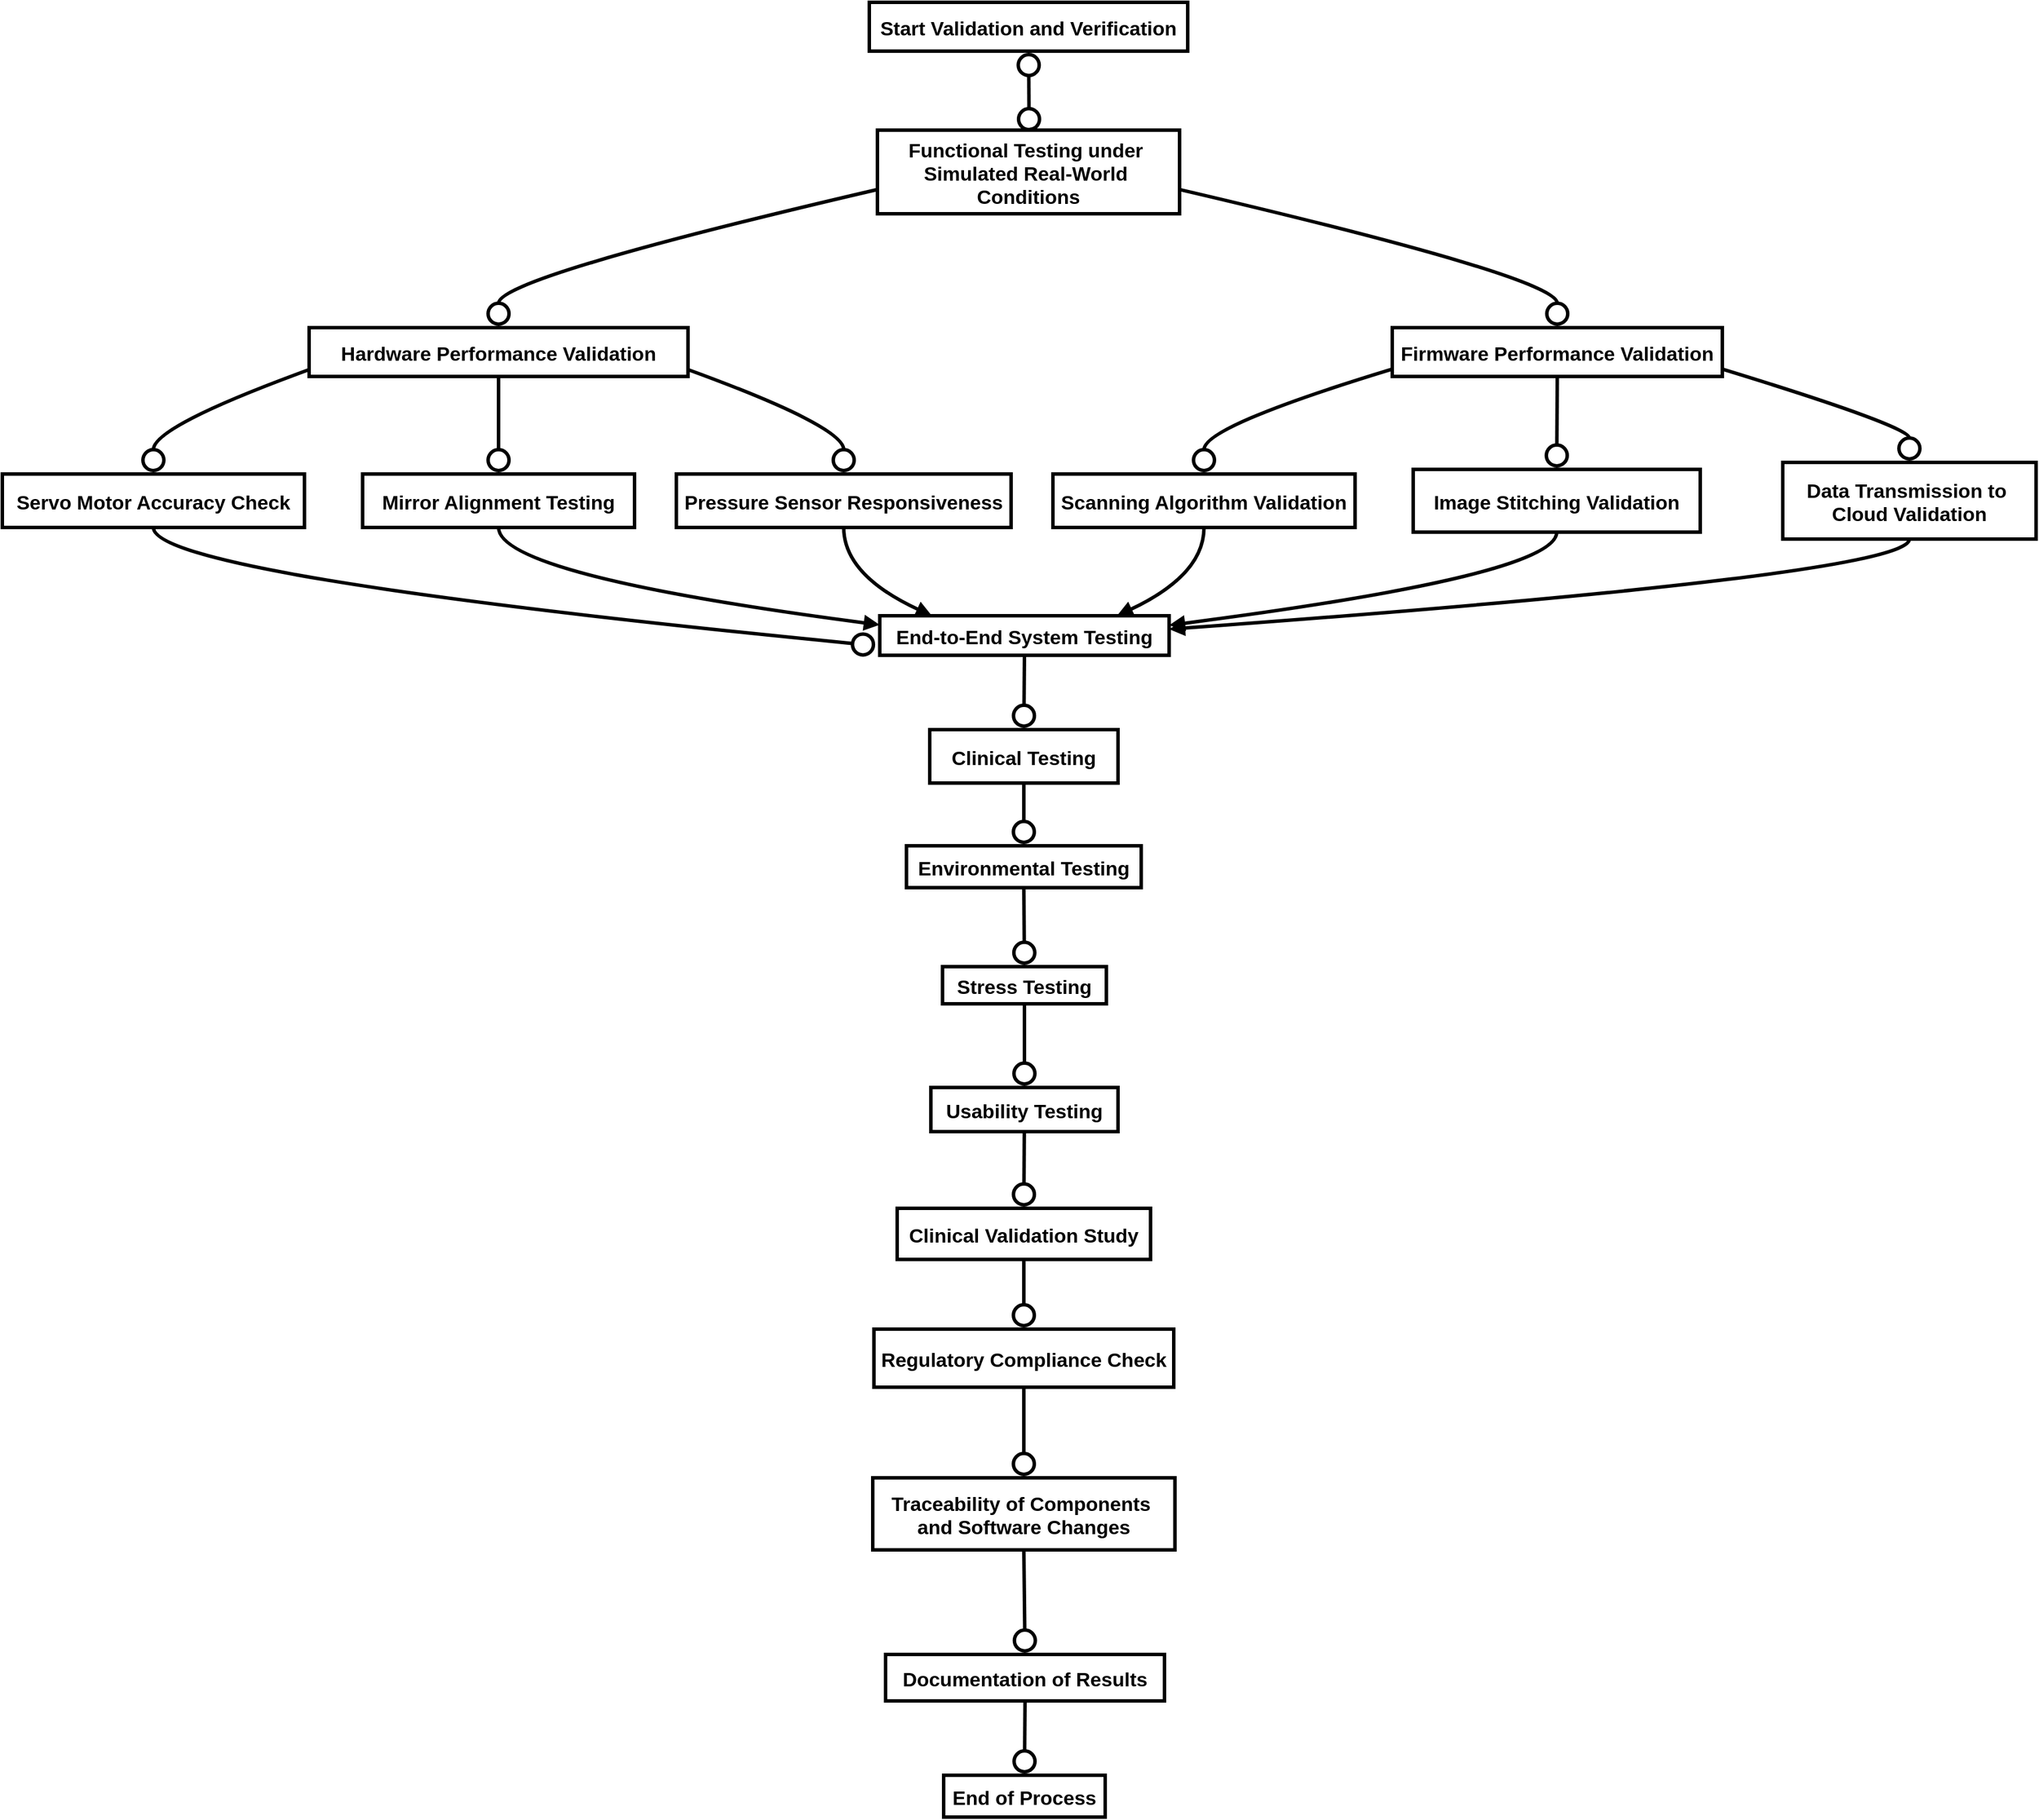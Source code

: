 <mxfile version="26.0.4">
  <diagram name="Page-1" id="9_S4-oZMPIDF2kMcaeqE">
    <mxGraphModel dx="2018" dy="1138" grid="1" gridSize="10" guides="1" tooltips="1" connect="1" arrows="1" fold="1" page="1" pageScale="1" pageWidth="850" pageHeight="1100" math="0" shadow="0">
      <root>
        <mxCell id="0" />
        <mxCell id="1" parent="0" />
        <mxCell id="RaB8Zx3YZueJD3Fqz5m5-1" value="Start Validation and Verification" style="fillColor=none;strokeColor=default;strokeWidth=3;fontSize=17;fontStyle=1" vertex="1" parent="1">
          <mxGeometry x="766" y="38" width="274" height="42" as="geometry" />
        </mxCell>
        <mxCell id="RaB8Zx3YZueJD3Fqz5m5-2" value="Functional Testing under &#xa;Simulated Real-World &#xa;Conditions" style="fillColor=none;strokeColor=default;strokeWidth=3;fontSize=17;fontStyle=1" vertex="1" parent="1">
          <mxGeometry x="773" y="148" width="260" height="72" as="geometry" />
        </mxCell>
        <mxCell id="RaB8Zx3YZueJD3Fqz5m5-3" value="Hardware Performance Validation" style="fillColor=none;strokeColor=default;strokeWidth=3;fontSize=17;fontStyle=1" vertex="1" parent="1">
          <mxGeometry x="284" y="318" width="326" height="42" as="geometry" />
        </mxCell>
        <mxCell id="RaB8Zx3YZueJD3Fqz5m5-4" value="Firmware Performance Validation" style="fillColor=none;strokeColor=default;strokeWidth=3;fontSize=17;fontStyle=1" vertex="1" parent="1">
          <mxGeometry x="1216" y="318" width="284" height="42" as="geometry" />
        </mxCell>
        <mxCell id="RaB8Zx3YZueJD3Fqz5m5-5" value="Servo Motor Accuracy Check" style="fillColor=none;strokeColor=default;strokeWidth=3;fontSize=17;fontStyle=1" vertex="1" parent="1">
          <mxGeometry x="20" y="444" width="260" height="46" as="geometry" />
        </mxCell>
        <mxCell id="RaB8Zx3YZueJD3Fqz5m5-6" value="Mirror Alignment Testing" style="fillColor=none;strokeColor=default;strokeWidth=3;fontSize=17;fontStyle=1" vertex="1" parent="1">
          <mxGeometry x="330" y="444" width="234" height="46" as="geometry" />
        </mxCell>
        <mxCell id="RaB8Zx3YZueJD3Fqz5m5-7" value="Pressure Sensor Responsiveness" style="fillColor=none;strokeColor=default;strokeWidth=3;fontSize=17;fontStyle=1" vertex="1" parent="1">
          <mxGeometry x="600" y="444" width="288" height="46" as="geometry" />
        </mxCell>
        <mxCell id="RaB8Zx3YZueJD3Fqz5m5-8" value="Scanning Algorithm Validation" style="fillColor=none;strokeColor=default;strokeWidth=3;fontSize=17;fontStyle=1" vertex="1" parent="1">
          <mxGeometry x="924" y="444" width="260" height="46" as="geometry" />
        </mxCell>
        <mxCell id="RaB8Zx3YZueJD3Fqz5m5-9" value="Image Stitching Validation" style="fillColor=none;strokeColor=default;strokeWidth=3;fontSize=17;fontStyle=1" vertex="1" parent="1">
          <mxGeometry x="1234" y="440" width="247" height="54" as="geometry" />
        </mxCell>
        <mxCell id="RaB8Zx3YZueJD3Fqz5m5-10" value="Data Transmission to &#xa;Cloud Validation" style="fillColor=none;strokeColor=default;strokeWidth=3;fontSize=17;fontStyle=1" vertex="1" parent="1">
          <mxGeometry x="1552" y="434" width="218" height="66" as="geometry" />
        </mxCell>
        <mxCell id="RaB8Zx3YZueJD3Fqz5m5-11" value="End-to-End System Testing" style="fillColor=none;strokeColor=default;strokeWidth=3;fontSize=17;fontStyle=1" vertex="1" parent="1">
          <mxGeometry x="775" y="566" width="249" height="34" as="geometry" />
        </mxCell>
        <mxCell id="RaB8Zx3YZueJD3Fqz5m5-12" value="Clinical Testing" style="fillColor=none;strokeColor=default;strokeWidth=3;fontSize=17;fontStyle=1" vertex="1" parent="1">
          <mxGeometry x="818" y="664" width="162" height="46" as="geometry" />
        </mxCell>
        <mxCell id="RaB8Zx3YZueJD3Fqz5m5-13" value="Environmental Testing" style="fillColor=none;strokeColor=default;strokeWidth=3;fontSize=17;fontStyle=1" vertex="1" parent="1">
          <mxGeometry x="798" y="764" width="202" height="36" as="geometry" />
        </mxCell>
        <mxCell id="RaB8Zx3YZueJD3Fqz5m5-14" value="Stress Testing" style="fillColor=none;strokeColor=default;strokeWidth=3;fontSize=17;fontStyle=1" vertex="1" parent="1">
          <mxGeometry x="829" y="868" width="141" height="32" as="geometry" />
        </mxCell>
        <mxCell id="RaB8Zx3YZueJD3Fqz5m5-15" value="Usability Testing" style="fillColor=none;strokeColor=default;strokeWidth=3;fontSize=17;fontStyle=1" vertex="1" parent="1">
          <mxGeometry x="819" y="972" width="161" height="38" as="geometry" />
        </mxCell>
        <mxCell id="RaB8Zx3YZueJD3Fqz5m5-16" value="Clinical Validation Study" style="fillColor=none;strokeColor=default;strokeWidth=3;fontSize=17;fontStyle=1" vertex="1" parent="1">
          <mxGeometry x="790" y="1076" width="218" height="44" as="geometry" />
        </mxCell>
        <mxCell id="RaB8Zx3YZueJD3Fqz5m5-17" value="Regulatory Compliance Check" style="fillColor=none;strokeColor=default;strokeWidth=3;fontSize=17;fontStyle=1" vertex="1" parent="1">
          <mxGeometry x="770" y="1180" width="258" height="50" as="geometry" />
        </mxCell>
        <mxCell id="RaB8Zx3YZueJD3Fqz5m5-18" value="Traceability of Components &#xa;and Software Changes" style="fillColor=none;strokeColor=default;strokeWidth=3;fontSize=17;fontStyle=1" vertex="1" parent="1">
          <mxGeometry x="769" y="1308" width="260" height="62" as="geometry" />
        </mxCell>
        <mxCell id="RaB8Zx3YZueJD3Fqz5m5-19" value="Documentation of Results" style="fillColor=none;strokeColor=default;strokeWidth=3;fontSize=17;fontStyle=1" vertex="1" parent="1">
          <mxGeometry x="780" y="1460" width="240" height="40" as="geometry" />
        </mxCell>
        <mxCell id="RaB8Zx3YZueJD3Fqz5m5-20" value="End of Process" style="fillColor=none;strokeColor=default;strokeWidth=3;fontSize=17;fontStyle=1" vertex="1" parent="1">
          <mxGeometry x="830" y="1564" width="139" height="36" as="geometry" />
        </mxCell>
        <mxCell id="RaB8Zx3YZueJD3Fqz5m5-21" value="" style="curved=1;startArrow=circle;startFill=0;endArrow=circle;endFill=0;rounded=0;strokeColor=default;strokeWidth=3;fontSize=17;entryX=0.502;entryY=0.035;entryDx=0;entryDy=0;entryPerimeter=0;fontStyle=1" edge="1" parent="1" source="RaB8Zx3YZueJD3Fqz5m5-1" target="RaB8Zx3YZueJD3Fqz5m5-2">
          <mxGeometry relative="1" as="geometry">
            <Array as="points" />
            <mxPoint x="902.85" y="97.998" as="sourcePoint" />
            <mxPoint x="902.85" y="145.97" as="targetPoint" />
          </mxGeometry>
        </mxCell>
        <mxCell id="RaB8Zx3YZueJD3Fqz5m5-22" value="" style="curved=1;startArrow=none;endArrow=circle;endFill=0;exitX=0;exitY=0.71;entryX=0.5;entryY=0;rounded=0;strokeColor=default;strokeWidth=3;fontSize=17;fontStyle=1" edge="1" parent="1" source="RaB8Zx3YZueJD3Fqz5m5-2" target="RaB8Zx3YZueJD3Fqz5m5-3">
          <mxGeometry relative="1" as="geometry">
            <Array as="points">
              <mxPoint x="447" y="275" />
            </Array>
          </mxGeometry>
        </mxCell>
        <mxCell id="RaB8Zx3YZueJD3Fqz5m5-23" value="" style="curved=1;startArrow=none;endArrow=circle;endFill=0;exitX=1;exitY=0.71;entryX=0.5;entryY=0;rounded=0;strokeColor=default;strokeWidth=3;fontSize=17;fontStyle=1" edge="1" parent="1" source="RaB8Zx3YZueJD3Fqz5m5-2" target="RaB8Zx3YZueJD3Fqz5m5-4">
          <mxGeometry relative="1" as="geometry">
            <Array as="points">
              <mxPoint x="1358" y="275" />
            </Array>
          </mxGeometry>
        </mxCell>
        <mxCell id="RaB8Zx3YZueJD3Fqz5m5-24" value="" style="curved=1;startArrow=none;endArrow=circle;endFill=0;exitX=0;exitY=0.86;entryX=0.5;entryY=0;rounded=0;strokeColor=default;strokeWidth=3;fontSize=17;fontStyle=1" edge="1" parent="1" source="RaB8Zx3YZueJD3Fqz5m5-3" target="RaB8Zx3YZueJD3Fqz5m5-5">
          <mxGeometry relative="1" as="geometry">
            <Array as="points">
              <mxPoint x="150" y="403" />
            </Array>
          </mxGeometry>
        </mxCell>
        <mxCell id="RaB8Zx3YZueJD3Fqz5m5-25" value="" style="curved=1;startArrow=none;endArrow=circle;endFill=0;exitX=0.5;exitY=1;entryX=0.5;entryY=0;rounded=0;strokeColor=default;strokeWidth=3;fontSize=17;fontStyle=1" edge="1" parent="1" source="RaB8Zx3YZueJD3Fqz5m5-3" target="RaB8Zx3YZueJD3Fqz5m5-6">
          <mxGeometry relative="1" as="geometry">
            <Array as="points" />
          </mxGeometry>
        </mxCell>
        <mxCell id="RaB8Zx3YZueJD3Fqz5m5-26" value="" style="curved=1;startArrow=none;endArrow=circle;endFill=0;exitX=1;exitY=0.86;entryX=0.5;entryY=0;rounded=0;strokeColor=default;strokeWidth=3;fontSize=17;fontStyle=1" edge="1" parent="1" source="RaB8Zx3YZueJD3Fqz5m5-3" target="RaB8Zx3YZueJD3Fqz5m5-7">
          <mxGeometry relative="1" as="geometry">
            <Array as="points">
              <mxPoint x="744" y="403" />
            </Array>
          </mxGeometry>
        </mxCell>
        <mxCell id="RaB8Zx3YZueJD3Fqz5m5-27" value="" style="curved=1;startArrow=none;endArrow=circle;endFill=0;exitX=0;exitY=0.85;entryX=0.5;entryY=0;rounded=0;strokeColor=default;strokeWidth=3;fontSize=17;fontStyle=1" edge="1" parent="1" source="RaB8Zx3YZueJD3Fqz5m5-4" target="RaB8Zx3YZueJD3Fqz5m5-8">
          <mxGeometry relative="1" as="geometry">
            <Array as="points">
              <mxPoint x="1054" y="403" />
            </Array>
          </mxGeometry>
        </mxCell>
        <mxCell id="RaB8Zx3YZueJD3Fqz5m5-28" value="" style="curved=1;startArrow=none;endArrow=circle;endFill=0;exitX=0.5;exitY=1;entryX=0.5;entryY=0;rounded=0;strokeColor=default;strokeWidth=3;fontSize=17;fontStyle=1" edge="1" parent="1" source="RaB8Zx3YZueJD3Fqz5m5-4" target="RaB8Zx3YZueJD3Fqz5m5-9">
          <mxGeometry relative="1" as="geometry">
            <Array as="points" />
          </mxGeometry>
        </mxCell>
        <mxCell id="RaB8Zx3YZueJD3Fqz5m5-29" value="" style="curved=1;startArrow=none;endArrow=circle;endFill=0;exitX=1;exitY=0.85;entryX=0.5;entryY=0;rounded=0;strokeColor=default;strokeWidth=3;fontSize=17;fontStyle=1" edge="1" parent="1" source="RaB8Zx3YZueJD3Fqz5m5-4" target="RaB8Zx3YZueJD3Fqz5m5-10">
          <mxGeometry relative="1" as="geometry">
            <Array as="points">
              <mxPoint x="1661" y="403" />
            </Array>
          </mxGeometry>
        </mxCell>
        <mxCell id="RaB8Zx3YZueJD3Fqz5m5-30" value="" style="curved=1;startArrow=none;endArrow=circle;endFill=0;exitX=0.5;exitY=1;entryX=-0.01;entryY=0.761;rounded=0;strokeColor=default;strokeWidth=3;fontSize=17;fontStyle=1;entryDx=0;entryDy=0;entryPerimeter=0;" edge="1" parent="1" source="RaB8Zx3YZueJD3Fqz5m5-5" target="RaB8Zx3YZueJD3Fqz5m5-11">
          <mxGeometry relative="1" as="geometry">
            <Array as="points">
              <mxPoint x="150" y="531" />
            </Array>
          </mxGeometry>
        </mxCell>
        <mxCell id="RaB8Zx3YZueJD3Fqz5m5-31" value="" style="curved=1;startArrow=none;endArrow=block;exitX=0.5;exitY=1;entryX=0;entryY=0.23;rounded=0;strokeColor=default;strokeWidth=3;fontSize=17;fontStyle=1" edge="1" parent="1" source="RaB8Zx3YZueJD3Fqz5m5-6" target="RaB8Zx3YZueJD3Fqz5m5-11">
          <mxGeometry relative="1" as="geometry">
            <Array as="points">
              <mxPoint x="447" y="531" />
            </Array>
          </mxGeometry>
        </mxCell>
        <mxCell id="RaB8Zx3YZueJD3Fqz5m5-32" value="" style="curved=1;startArrow=none;endArrow=block;exitX=0.5;exitY=1;entryX=0.18;entryY=0;rounded=0;strokeColor=default;strokeWidth=3;fontSize=17;fontStyle=1" edge="1" parent="1" source="RaB8Zx3YZueJD3Fqz5m5-7" target="RaB8Zx3YZueJD3Fqz5m5-11">
          <mxGeometry relative="1" as="geometry">
            <Array as="points">
              <mxPoint x="744" y="531" />
            </Array>
          </mxGeometry>
        </mxCell>
        <mxCell id="RaB8Zx3YZueJD3Fqz5m5-33" value="" style="curved=1;startArrow=none;endArrow=block;exitX=0.5;exitY=1;entryX=0.82;entryY=0;rounded=0;strokeColor=default;strokeWidth=3;fontSize=17;fontStyle=1" edge="1" parent="1" source="RaB8Zx3YZueJD3Fqz5m5-8" target="RaB8Zx3YZueJD3Fqz5m5-11">
          <mxGeometry relative="1" as="geometry">
            <Array as="points">
              <mxPoint x="1054" y="531" />
            </Array>
          </mxGeometry>
        </mxCell>
        <mxCell id="RaB8Zx3YZueJD3Fqz5m5-34" value="" style="curved=1;startArrow=none;endArrow=block;exitX=0.5;exitY=1;entryX=1;entryY=0.24;rounded=0;strokeColor=default;strokeWidth=3;fontSize=17;fontStyle=1" edge="1" parent="1" source="RaB8Zx3YZueJD3Fqz5m5-9" target="RaB8Zx3YZueJD3Fqz5m5-11">
          <mxGeometry relative="1" as="geometry">
            <Array as="points">
              <mxPoint x="1358" y="531" />
            </Array>
          </mxGeometry>
        </mxCell>
        <mxCell id="RaB8Zx3YZueJD3Fqz5m5-35" value="" style="curved=1;startArrow=none;endArrow=block;exitX=0.5;exitY=1;entryX=1;entryY=0.34;rounded=0;strokeColor=default;strokeWidth=3;fontSize=17;fontStyle=1" edge="1" parent="1" source="RaB8Zx3YZueJD3Fqz5m5-10" target="RaB8Zx3YZueJD3Fqz5m5-11">
          <mxGeometry relative="1" as="geometry">
            <Array as="points">
              <mxPoint x="1661" y="531" />
            </Array>
          </mxGeometry>
        </mxCell>
        <mxCell id="RaB8Zx3YZueJD3Fqz5m5-36" value="" style="curved=1;startArrow=none;endArrow=circle;endFill=0;exitX=0.5;exitY=1;entryX=0.5;entryY=0;rounded=0;strokeColor=default;strokeWidth=3;fontSize=17;fontStyle=1" edge="1" parent="1" source="RaB8Zx3YZueJD3Fqz5m5-11" target="RaB8Zx3YZueJD3Fqz5m5-12">
          <mxGeometry relative="1" as="geometry">
            <Array as="points" />
          </mxGeometry>
        </mxCell>
        <mxCell id="RaB8Zx3YZueJD3Fqz5m5-37" value="" style="curved=1;startArrow=none;endArrow=circle;endFill=0;exitX=0.5;exitY=1;entryX=0.5;entryY=0;rounded=0;strokeColor=default;strokeWidth=3;fontSize=17;fontStyle=1" edge="1" parent="1" source="RaB8Zx3YZueJD3Fqz5m5-12" target="RaB8Zx3YZueJD3Fqz5m5-13">
          <mxGeometry relative="1" as="geometry">
            <Array as="points" />
          </mxGeometry>
        </mxCell>
        <mxCell id="RaB8Zx3YZueJD3Fqz5m5-38" value="" style="curved=1;startArrow=none;endArrow=circle;endFill=0;exitX=0.5;exitY=1;entryX=0.5;entryY=0;rounded=0;strokeColor=default;strokeWidth=3;fontSize=17;fontStyle=1" edge="1" parent="1" source="RaB8Zx3YZueJD3Fqz5m5-13" target="RaB8Zx3YZueJD3Fqz5m5-14">
          <mxGeometry relative="1" as="geometry">
            <Array as="points" />
          </mxGeometry>
        </mxCell>
        <mxCell id="RaB8Zx3YZueJD3Fqz5m5-39" value="" style="curved=1;startArrow=none;endArrow=circle;endFill=0;exitX=0.5;exitY=1;entryX=0.5;entryY=0;rounded=0;strokeColor=default;strokeWidth=3;fontSize=17;fontStyle=1" edge="1" parent="1" source="RaB8Zx3YZueJD3Fqz5m5-14" target="RaB8Zx3YZueJD3Fqz5m5-15">
          <mxGeometry relative="1" as="geometry">
            <Array as="points" />
          </mxGeometry>
        </mxCell>
        <mxCell id="RaB8Zx3YZueJD3Fqz5m5-40" value="" style="curved=1;startArrow=none;endArrow=circle;endFill=0;entryX=0.5;entryY=0;rounded=0;strokeColor=default;strokeWidth=3;fontSize=17;fontStyle=1" edge="1" parent="1" source="RaB8Zx3YZueJD3Fqz5m5-15" target="RaB8Zx3YZueJD3Fqz5m5-16">
          <mxGeometry relative="1" as="geometry">
            <Array as="points" />
          </mxGeometry>
        </mxCell>
        <mxCell id="RaB8Zx3YZueJD3Fqz5m5-41" value="" style="curved=1;startArrow=none;endArrow=circle;endFill=0;exitX=0.5;exitY=1;entryX=0.5;entryY=0;rounded=0;strokeColor=default;strokeWidth=3;fontSize=17;fontStyle=1" edge="1" parent="1" source="RaB8Zx3YZueJD3Fqz5m5-16" target="RaB8Zx3YZueJD3Fqz5m5-17">
          <mxGeometry relative="1" as="geometry">
            <Array as="points" />
          </mxGeometry>
        </mxCell>
        <mxCell id="RaB8Zx3YZueJD3Fqz5m5-42" value="" style="curved=1;startArrow=none;endArrow=circle;endFill=0;exitX=0.5;exitY=1;entryX=0.5;entryY=0;rounded=0;strokeColor=default;strokeWidth=3;fontSize=17;fontStyle=1" edge="1" parent="1" source="RaB8Zx3YZueJD3Fqz5m5-17" target="RaB8Zx3YZueJD3Fqz5m5-18">
          <mxGeometry relative="1" as="geometry">
            <Array as="points" />
          </mxGeometry>
        </mxCell>
        <mxCell id="RaB8Zx3YZueJD3Fqz5m5-43" value="" style="curved=1;startArrow=none;endArrow=circle;endFill=0;exitX=0.5;exitY=1;entryX=0.5;entryY=0;rounded=0;strokeColor=default;strokeWidth=3;fontSize=17;fontStyle=1" edge="1" parent="1" source="RaB8Zx3YZueJD3Fqz5m5-18" target="RaB8Zx3YZueJD3Fqz5m5-19">
          <mxGeometry relative="1" as="geometry">
            <Array as="points" />
          </mxGeometry>
        </mxCell>
        <mxCell id="RaB8Zx3YZueJD3Fqz5m5-44" value="" style="curved=1;startArrow=none;endArrow=circle;endFill=0;exitX=0.5;exitY=1;entryX=0.5;entryY=0;rounded=0;strokeColor=default;strokeWidth=3;fontSize=17;fontStyle=1" edge="1" parent="1" source="RaB8Zx3YZueJD3Fqz5m5-19" target="RaB8Zx3YZueJD3Fqz5m5-20">
          <mxGeometry relative="1" as="geometry">
            <Array as="points" />
          </mxGeometry>
        </mxCell>
      </root>
    </mxGraphModel>
  </diagram>
</mxfile>
